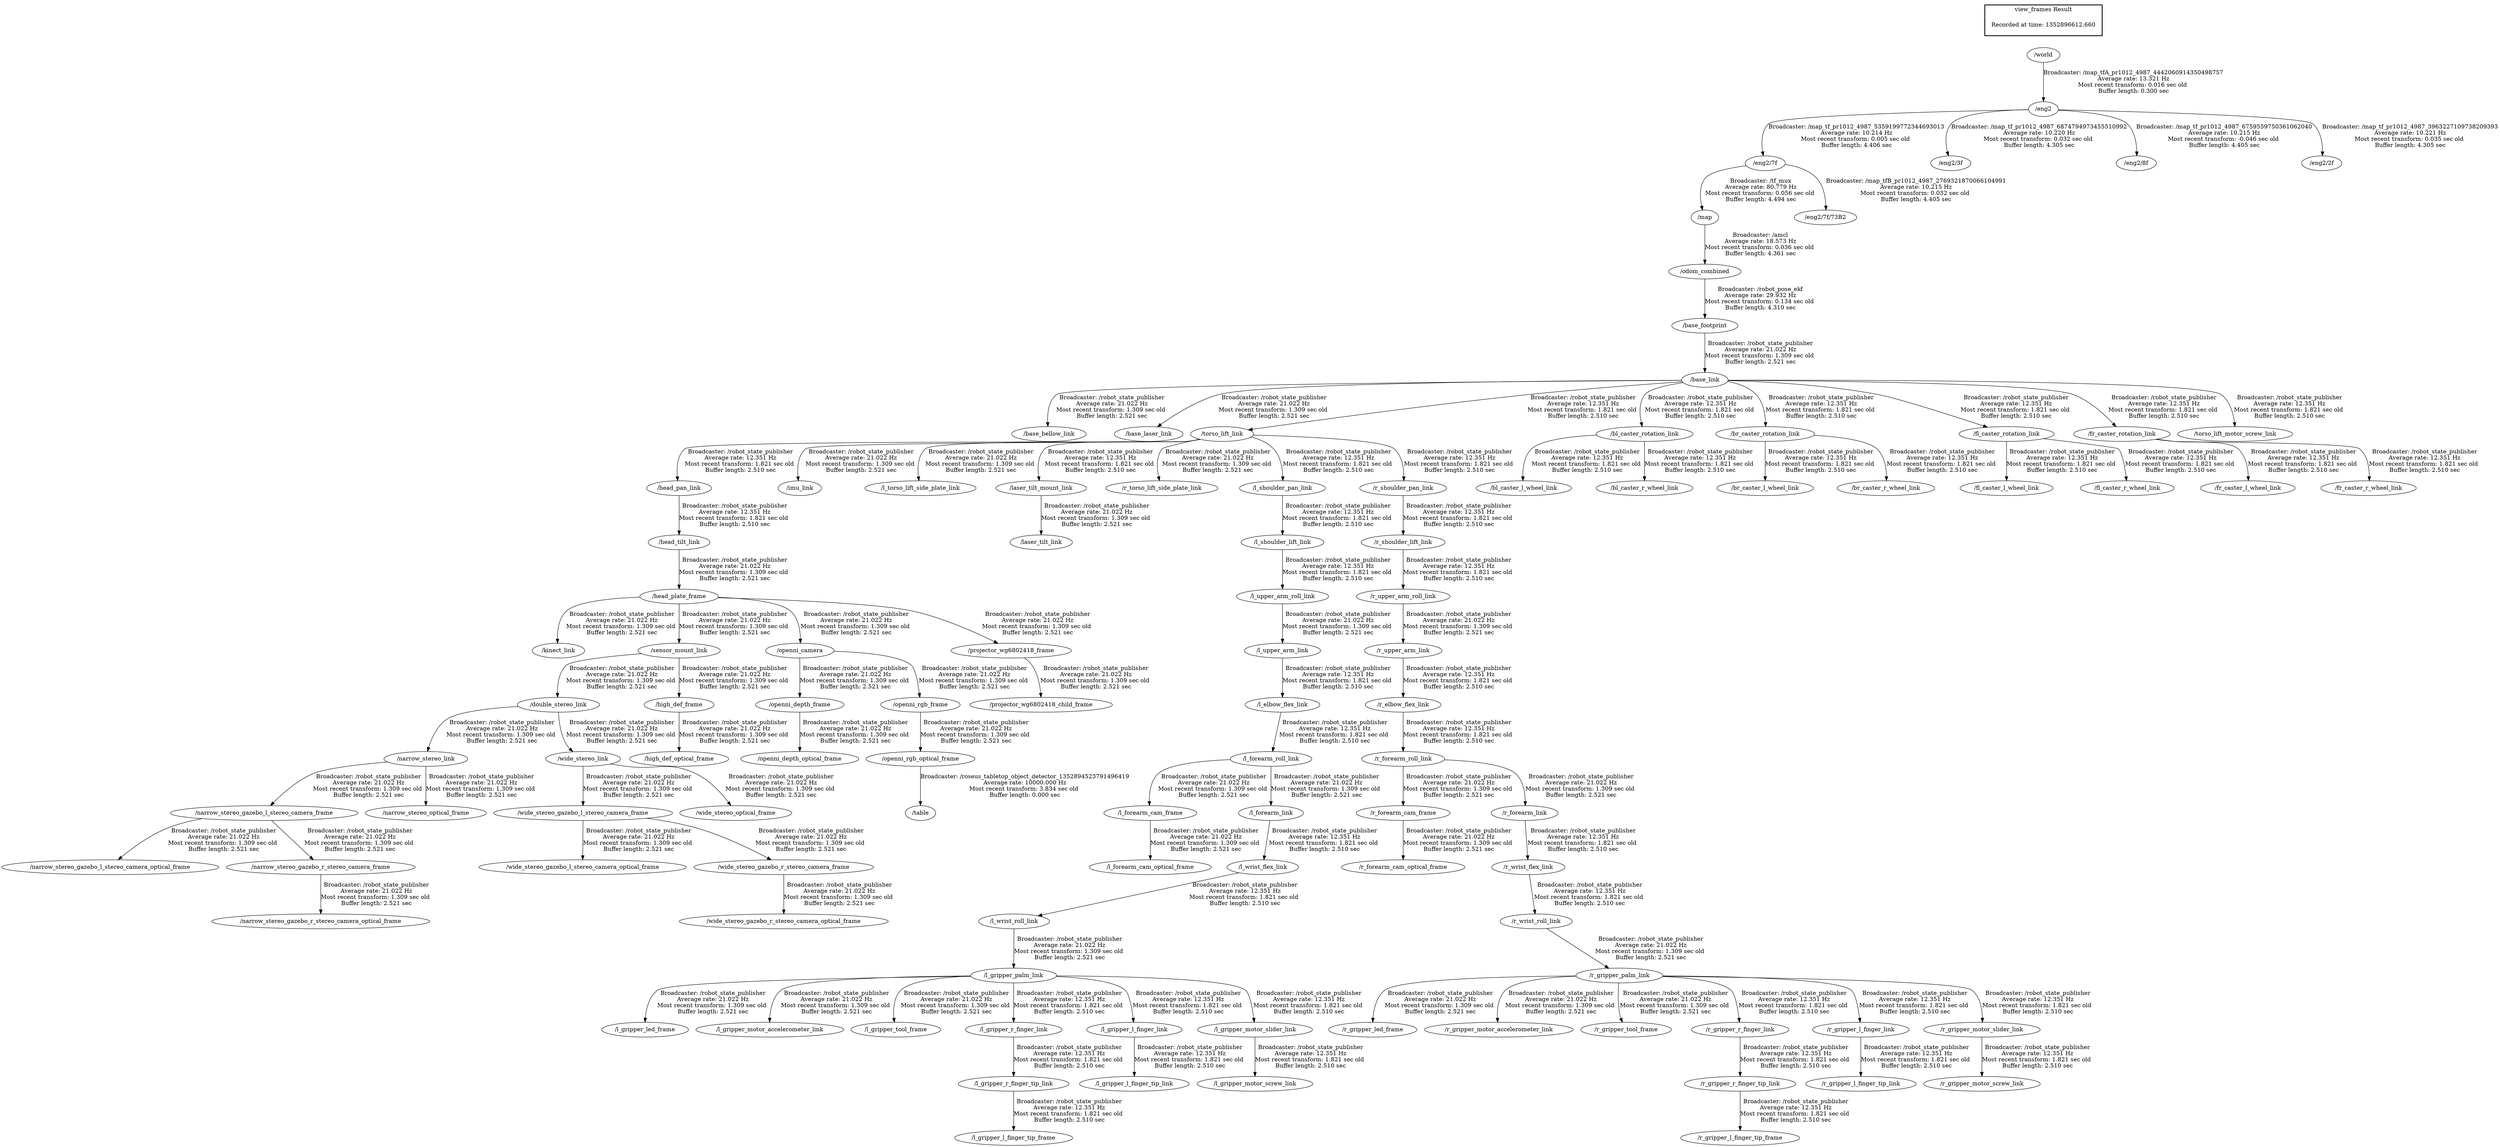 digraph G {
"/eng2/7f" -> "/map"[label="Broadcaster: /tf_mux\nAverage rate: 80.779 Hz\nMost recent transform: 0.056 sec old \nBuffer length: 4.494 sec\n"];
"/eng2" -> "/eng2/7f"[label="Broadcaster: /map_tf_pr1012_4987_5359199772344693013\nAverage rate: 10.214 Hz\nMost recent transform: 0.005 sec old \nBuffer length: 4.406 sec\n"];
"/eng2/7f" -> "/eng2/7f/73B2"[label="Broadcaster: /map_tfB_pr1012_4987_2769321870066104991\nAverage rate: 10.215 Hz\nMost recent transform: 0.032 sec old \nBuffer length: 4.405 sec\n"];
"/world" -> "/eng2"[label="Broadcaster: /map_tfA_pr1012_4987_4442060914350498757\nAverage rate: 13.321 Hz\nMost recent transform: 0.016 sec old \nBuffer length: 0.300 sec\n"];
"/eng2" -> "/eng2/3f"[label="Broadcaster: /map_tf_pr1012_4987_6874794973455510992\nAverage rate: 10.220 Hz\nMost recent transform: 0.032 sec old \nBuffer length: 4.305 sec\n"];
"/map" -> "/odom_combined"[label="Broadcaster: /amcl\nAverage rate: 18.573 Hz\nMost recent transform: 0.036 sec old \nBuffer length: 4.361 sec\n"];
"/eng2" -> "/eng2/8f"[label="Broadcaster: /map_tf_pr1012_4987_6759559750361062040\nAverage rate: 10.215 Hz\nMost recent transform: -0.046 sec old \nBuffer length: 4.405 sec\n"];
"/odom_combined" -> "/base_footprint"[label="Broadcaster: /robot_pose_ekf\nAverage rate: 29.932 Hz\nMost recent transform: 0.134 sec old \nBuffer length: 4.310 sec\n"];
"/base_link" -> "/base_bellow_link"[label="Broadcaster: /robot_state_publisher\nAverage rate: 21.022 Hz\nMost recent transform: 1.309 sec old \nBuffer length: 2.521 sec\n"];
"/base_footprint" -> "/base_link"[label="Broadcaster: /robot_state_publisher\nAverage rate: 21.022 Hz\nMost recent transform: 1.309 sec old \nBuffer length: 2.521 sec\n"];
"/head_plate_frame" -> "/kinect_link"[label="Broadcaster: /robot_state_publisher\nAverage rate: 21.022 Hz\nMost recent transform: 1.309 sec old \nBuffer length: 2.521 sec\n"];
"/head_tilt_link" -> "/head_plate_frame"[label="Broadcaster: /robot_state_publisher\nAverage rate: 21.022 Hz\nMost recent transform: 1.309 sec old \nBuffer length: 2.521 sec\n"];
"/base_link" -> "/base_laser_link"[label="Broadcaster: /robot_state_publisher\nAverage rate: 21.022 Hz\nMost recent transform: 1.309 sec old \nBuffer length: 2.521 sec\n"];
"/sensor_mount_link" -> "/double_stereo_link"[label="Broadcaster: /robot_state_publisher\nAverage rate: 21.022 Hz\nMost recent transform: 1.309 sec old \nBuffer length: 2.521 sec\n"];
"/head_plate_frame" -> "/sensor_mount_link"[label="Broadcaster: /robot_state_publisher\nAverage rate: 21.022 Hz\nMost recent transform: 1.309 sec old \nBuffer length: 2.521 sec\n"];
"/head_pan_link" -> "/head_tilt_link"[label="Broadcaster: /robot_state_publisher\nAverage rate: 12.351 Hz\nMost recent transform: 1.821 sec old \nBuffer length: 2.510 sec\n"];
"/sensor_mount_link" -> "/high_def_frame"[label="Broadcaster: /robot_state_publisher\nAverage rate: 21.022 Hz\nMost recent transform: 1.309 sec old \nBuffer length: 2.521 sec\n"];
"/high_def_frame" -> "/high_def_optical_frame"[label="Broadcaster: /robot_state_publisher\nAverage rate: 21.022 Hz\nMost recent transform: 1.309 sec old \nBuffer length: 2.521 sec\n"];
"/torso_lift_link" -> "/imu_link"[label="Broadcaster: /robot_state_publisher\nAverage rate: 21.022 Hz\nMost recent transform: 1.309 sec old \nBuffer length: 2.521 sec\n"];
"/base_link" -> "/torso_lift_link"[label="Broadcaster: /robot_state_publisher\nAverage rate: 12.351 Hz\nMost recent transform: 1.821 sec old \nBuffer length: 2.510 sec\n"];
"/l_forearm_roll_link" -> "/l_forearm_cam_frame"[label="Broadcaster: /robot_state_publisher\nAverage rate: 21.022 Hz\nMost recent transform: 1.309 sec old \nBuffer length: 2.521 sec\n"];
"/l_elbow_flex_link" -> "/l_forearm_roll_link"[label="Broadcaster: /robot_state_publisher\nAverage rate: 12.351 Hz\nMost recent transform: 1.821 sec old \nBuffer length: 2.510 sec\n"];
"/l_forearm_cam_frame" -> "/l_forearm_cam_optical_frame"[label="Broadcaster: /robot_state_publisher\nAverage rate: 21.022 Hz\nMost recent transform: 1.309 sec old \nBuffer length: 2.521 sec\n"];
"/l_forearm_roll_link" -> "/l_forearm_link"[label="Broadcaster: /robot_state_publisher\nAverage rate: 21.022 Hz\nMost recent transform: 1.309 sec old \nBuffer length: 2.521 sec\n"];
"/l_gripper_palm_link" -> "/l_gripper_led_frame"[label="Broadcaster: /robot_state_publisher\nAverage rate: 21.022 Hz\nMost recent transform: 1.309 sec old \nBuffer length: 2.521 sec\n"];
"/l_wrist_roll_link" -> "/l_gripper_palm_link"[label="Broadcaster: /robot_state_publisher\nAverage rate: 21.022 Hz\nMost recent transform: 1.309 sec old \nBuffer length: 2.521 sec\n"];
"/l_gripper_palm_link" -> "/l_gripper_motor_accelerometer_link"[label="Broadcaster: /robot_state_publisher\nAverage rate: 21.022 Hz\nMost recent transform: 1.309 sec old \nBuffer length: 2.521 sec\n"];
"/l_wrist_flex_link" -> "/l_wrist_roll_link"[label="Broadcaster: /robot_state_publisher\nAverage rate: 12.351 Hz\nMost recent transform: 1.821 sec old \nBuffer length: 2.510 sec\n"];
"/l_gripper_palm_link" -> "/l_gripper_tool_frame"[label="Broadcaster: /robot_state_publisher\nAverage rate: 21.022 Hz\nMost recent transform: 1.309 sec old \nBuffer length: 2.521 sec\n"];
"/torso_lift_link" -> "/l_torso_lift_side_plate_link"[label="Broadcaster: /robot_state_publisher\nAverage rate: 21.022 Hz\nMost recent transform: 1.309 sec old \nBuffer length: 2.521 sec\n"];
"/l_upper_arm_roll_link" -> "/l_upper_arm_link"[label="Broadcaster: /robot_state_publisher\nAverage rate: 21.022 Hz\nMost recent transform: 1.309 sec old \nBuffer length: 2.521 sec\n"];
"/l_shoulder_lift_link" -> "/l_upper_arm_roll_link"[label="Broadcaster: /robot_state_publisher\nAverage rate: 12.351 Hz\nMost recent transform: 1.821 sec old \nBuffer length: 2.510 sec\n"];
"/laser_tilt_mount_link" -> "/laser_tilt_link"[label="Broadcaster: /robot_state_publisher\nAverage rate: 21.022 Hz\nMost recent transform: 1.309 sec old \nBuffer length: 2.521 sec\n"];
"/torso_lift_link" -> "/laser_tilt_mount_link"[label="Broadcaster: /robot_state_publisher\nAverage rate: 12.351 Hz\nMost recent transform: 1.821 sec old \nBuffer length: 2.510 sec\n"];
"/double_stereo_link" -> "/narrow_stereo_link"[label="Broadcaster: /robot_state_publisher\nAverage rate: 21.022 Hz\nMost recent transform: 1.309 sec old \nBuffer length: 2.521 sec\n"];
"/narrow_stereo_link" -> "/narrow_stereo_gazebo_l_stereo_camera_frame"[label="Broadcaster: /robot_state_publisher\nAverage rate: 21.022 Hz\nMost recent transform: 1.309 sec old \nBuffer length: 2.521 sec\n"];
"/narrow_stereo_gazebo_l_stereo_camera_frame" -> "/narrow_stereo_gazebo_l_stereo_camera_optical_frame"[label="Broadcaster: /robot_state_publisher\nAverage rate: 21.022 Hz\nMost recent transform: 1.309 sec old \nBuffer length: 2.521 sec\n"];
"/narrow_stereo_gazebo_l_stereo_camera_frame" -> "/narrow_stereo_gazebo_r_stereo_camera_frame"[label="Broadcaster: /robot_state_publisher\nAverage rate: 21.022 Hz\nMost recent transform: 1.309 sec old \nBuffer length: 2.521 sec\n"];
"/narrow_stereo_gazebo_r_stereo_camera_frame" -> "/narrow_stereo_gazebo_r_stereo_camera_optical_frame"[label="Broadcaster: /robot_state_publisher\nAverage rate: 21.022 Hz\nMost recent transform: 1.309 sec old \nBuffer length: 2.521 sec\n"];
"/narrow_stereo_link" -> "/narrow_stereo_optical_frame"[label="Broadcaster: /robot_state_publisher\nAverage rate: 21.022 Hz\nMost recent transform: 1.309 sec old \nBuffer length: 2.521 sec\n"];
"/head_plate_frame" -> "/openni_camera"[label="Broadcaster: /robot_state_publisher\nAverage rate: 21.022 Hz\nMost recent transform: 1.309 sec old \nBuffer length: 2.521 sec\n"];
"/openni_camera" -> "/openni_depth_frame"[label="Broadcaster: /robot_state_publisher\nAverage rate: 21.022 Hz\nMost recent transform: 1.309 sec old \nBuffer length: 2.521 sec\n"];
"/openni_depth_frame" -> "/openni_depth_optical_frame"[label="Broadcaster: /robot_state_publisher\nAverage rate: 21.022 Hz\nMost recent transform: 1.309 sec old \nBuffer length: 2.521 sec\n"];
"/openni_camera" -> "/openni_rgb_frame"[label="Broadcaster: /robot_state_publisher\nAverage rate: 21.022 Hz\nMost recent transform: 1.309 sec old \nBuffer length: 2.521 sec\n"];
"/openni_rgb_frame" -> "/openni_rgb_optical_frame"[label="Broadcaster: /robot_state_publisher\nAverage rate: 21.022 Hz\nMost recent transform: 1.309 sec old \nBuffer length: 2.521 sec\n"];
"/projector_wg6802418_frame" -> "/projector_wg6802418_child_frame"[label="Broadcaster: /robot_state_publisher\nAverage rate: 21.022 Hz\nMost recent transform: 1.309 sec old \nBuffer length: 2.521 sec\n"];
"/head_plate_frame" -> "/projector_wg6802418_frame"[label="Broadcaster: /robot_state_publisher\nAverage rate: 21.022 Hz\nMost recent transform: 1.309 sec old \nBuffer length: 2.521 sec\n"];
"/r_forearm_roll_link" -> "/r_forearm_cam_frame"[label="Broadcaster: /robot_state_publisher\nAverage rate: 21.022 Hz\nMost recent transform: 1.309 sec old \nBuffer length: 2.521 sec\n"];
"/r_elbow_flex_link" -> "/r_forearm_roll_link"[label="Broadcaster: /robot_state_publisher\nAverage rate: 12.351 Hz\nMost recent transform: 1.821 sec old \nBuffer length: 2.510 sec\n"];
"/r_forearm_cam_frame" -> "/r_forearm_cam_optical_frame"[label="Broadcaster: /robot_state_publisher\nAverage rate: 21.022 Hz\nMost recent transform: 1.309 sec old \nBuffer length: 2.521 sec\n"];
"/r_forearm_roll_link" -> "/r_forearm_link"[label="Broadcaster: /robot_state_publisher\nAverage rate: 21.022 Hz\nMost recent transform: 1.309 sec old \nBuffer length: 2.521 sec\n"];
"/r_gripper_palm_link" -> "/r_gripper_led_frame"[label="Broadcaster: /robot_state_publisher\nAverage rate: 21.022 Hz\nMost recent transform: 1.309 sec old \nBuffer length: 2.521 sec\n"];
"/r_wrist_roll_link" -> "/r_gripper_palm_link"[label="Broadcaster: /robot_state_publisher\nAverage rate: 21.022 Hz\nMost recent transform: 1.309 sec old \nBuffer length: 2.521 sec\n"];
"/r_gripper_palm_link" -> "/r_gripper_motor_accelerometer_link"[label="Broadcaster: /robot_state_publisher\nAverage rate: 21.022 Hz\nMost recent transform: 1.309 sec old \nBuffer length: 2.521 sec\n"];
"/r_wrist_flex_link" -> "/r_wrist_roll_link"[label="Broadcaster: /robot_state_publisher\nAverage rate: 12.351 Hz\nMost recent transform: 1.821 sec old \nBuffer length: 2.510 sec\n"];
"/r_gripper_palm_link" -> "/r_gripper_tool_frame"[label="Broadcaster: /robot_state_publisher\nAverage rate: 21.022 Hz\nMost recent transform: 1.309 sec old \nBuffer length: 2.521 sec\n"];
"/torso_lift_link" -> "/r_torso_lift_side_plate_link"[label="Broadcaster: /robot_state_publisher\nAverage rate: 21.022 Hz\nMost recent transform: 1.309 sec old \nBuffer length: 2.521 sec\n"];
"/r_upper_arm_roll_link" -> "/r_upper_arm_link"[label="Broadcaster: /robot_state_publisher\nAverage rate: 21.022 Hz\nMost recent transform: 1.309 sec old \nBuffer length: 2.521 sec\n"];
"/r_shoulder_lift_link" -> "/r_upper_arm_roll_link"[label="Broadcaster: /robot_state_publisher\nAverage rate: 12.351 Hz\nMost recent transform: 1.821 sec old \nBuffer length: 2.510 sec\n"];
"/double_stereo_link" -> "/wide_stereo_link"[label="Broadcaster: /robot_state_publisher\nAverage rate: 21.022 Hz\nMost recent transform: 1.309 sec old \nBuffer length: 2.521 sec\n"];
"/wide_stereo_link" -> "/wide_stereo_gazebo_l_stereo_camera_frame"[label="Broadcaster: /robot_state_publisher\nAverage rate: 21.022 Hz\nMost recent transform: 1.309 sec old \nBuffer length: 2.521 sec\n"];
"/wide_stereo_gazebo_l_stereo_camera_frame" -> "/wide_stereo_gazebo_l_stereo_camera_optical_frame"[label="Broadcaster: /robot_state_publisher\nAverage rate: 21.022 Hz\nMost recent transform: 1.309 sec old \nBuffer length: 2.521 sec\n"];
"/wide_stereo_gazebo_l_stereo_camera_frame" -> "/wide_stereo_gazebo_r_stereo_camera_frame"[label="Broadcaster: /robot_state_publisher\nAverage rate: 21.022 Hz\nMost recent transform: 1.309 sec old \nBuffer length: 2.521 sec\n"];
"/wide_stereo_gazebo_r_stereo_camera_frame" -> "/wide_stereo_gazebo_r_stereo_camera_optical_frame"[label="Broadcaster: /robot_state_publisher\nAverage rate: 21.022 Hz\nMost recent transform: 1.309 sec old \nBuffer length: 2.521 sec\n"];
"/wide_stereo_link" -> "/wide_stereo_optical_frame"[label="Broadcaster: /robot_state_publisher\nAverage rate: 21.022 Hz\nMost recent transform: 1.309 sec old \nBuffer length: 2.521 sec\n"];
"/bl_caster_rotation_link" -> "/bl_caster_l_wheel_link"[label="Broadcaster: /robot_state_publisher\nAverage rate: 12.351 Hz\nMost recent transform: 1.821 sec old \nBuffer length: 2.510 sec\n"];
"/base_link" -> "/bl_caster_rotation_link"[label="Broadcaster: /robot_state_publisher\nAverage rate: 12.351 Hz\nMost recent transform: 1.821 sec old \nBuffer length: 2.510 sec\n"];
"/bl_caster_rotation_link" -> "/bl_caster_r_wheel_link"[label="Broadcaster: /robot_state_publisher\nAverage rate: 12.351 Hz\nMost recent transform: 1.821 sec old \nBuffer length: 2.510 sec\n"];
"/br_caster_rotation_link" -> "/br_caster_l_wheel_link"[label="Broadcaster: /robot_state_publisher\nAverage rate: 12.351 Hz\nMost recent transform: 1.821 sec old \nBuffer length: 2.510 sec\n"];
"/base_link" -> "/br_caster_rotation_link"[label="Broadcaster: /robot_state_publisher\nAverage rate: 12.351 Hz\nMost recent transform: 1.821 sec old \nBuffer length: 2.510 sec\n"];
"/br_caster_rotation_link" -> "/br_caster_r_wheel_link"[label="Broadcaster: /robot_state_publisher\nAverage rate: 12.351 Hz\nMost recent transform: 1.821 sec old \nBuffer length: 2.510 sec\n"];
"/fl_caster_rotation_link" -> "/fl_caster_l_wheel_link"[label="Broadcaster: /robot_state_publisher\nAverage rate: 12.351 Hz\nMost recent transform: 1.821 sec old \nBuffer length: 2.510 sec\n"];
"/base_link" -> "/fl_caster_rotation_link"[label="Broadcaster: /robot_state_publisher\nAverage rate: 12.351 Hz\nMost recent transform: 1.821 sec old \nBuffer length: 2.510 sec\n"];
"/fl_caster_rotation_link" -> "/fl_caster_r_wheel_link"[label="Broadcaster: /robot_state_publisher\nAverage rate: 12.351 Hz\nMost recent transform: 1.821 sec old \nBuffer length: 2.510 sec\n"];
"/fr_caster_rotation_link" -> "/fr_caster_l_wheel_link"[label="Broadcaster: /robot_state_publisher\nAverage rate: 12.351 Hz\nMost recent transform: 1.821 sec old \nBuffer length: 2.510 sec\n"];
"/base_link" -> "/fr_caster_rotation_link"[label="Broadcaster: /robot_state_publisher\nAverage rate: 12.351 Hz\nMost recent transform: 1.821 sec old \nBuffer length: 2.510 sec\n"];
"/fr_caster_rotation_link" -> "/fr_caster_r_wheel_link"[label="Broadcaster: /robot_state_publisher\nAverage rate: 12.351 Hz\nMost recent transform: 1.821 sec old \nBuffer length: 2.510 sec\n"];
"/torso_lift_link" -> "/head_pan_link"[label="Broadcaster: /robot_state_publisher\nAverage rate: 12.351 Hz\nMost recent transform: 1.821 sec old \nBuffer length: 2.510 sec\n"];
"/l_upper_arm_link" -> "/l_elbow_flex_link"[label="Broadcaster: /robot_state_publisher\nAverage rate: 12.351 Hz\nMost recent transform: 1.821 sec old \nBuffer length: 2.510 sec\n"];
"/l_gripper_r_finger_tip_link" -> "/l_gripper_l_finger_tip_frame"[label="Broadcaster: /robot_state_publisher\nAverage rate: 12.351 Hz\nMost recent transform: 1.821 sec old \nBuffer length: 2.510 sec\n"];
"/l_gripper_r_finger_link" -> "/l_gripper_r_finger_tip_link"[label="Broadcaster: /robot_state_publisher\nAverage rate: 12.351 Hz\nMost recent transform: 1.821 sec old \nBuffer length: 2.510 sec\n"];
"/l_gripper_palm_link" -> "/l_gripper_l_finger_link"[label="Broadcaster: /robot_state_publisher\nAverage rate: 12.351 Hz\nMost recent transform: 1.821 sec old \nBuffer length: 2.510 sec\n"];
"/l_gripper_l_finger_link" -> "/l_gripper_l_finger_tip_link"[label="Broadcaster: /robot_state_publisher\nAverage rate: 12.351 Hz\nMost recent transform: 1.821 sec old \nBuffer length: 2.510 sec\n"];
"/l_gripper_motor_slider_link" -> "/l_gripper_motor_screw_link"[label="Broadcaster: /robot_state_publisher\nAverage rate: 12.351 Hz\nMost recent transform: 1.821 sec old \nBuffer length: 2.510 sec\n"];
"/l_gripper_palm_link" -> "/l_gripper_motor_slider_link"[label="Broadcaster: /robot_state_publisher\nAverage rate: 12.351 Hz\nMost recent transform: 1.821 sec old \nBuffer length: 2.510 sec\n"];
"/l_gripper_palm_link" -> "/l_gripper_r_finger_link"[label="Broadcaster: /robot_state_publisher\nAverage rate: 12.351 Hz\nMost recent transform: 1.821 sec old \nBuffer length: 2.510 sec\n"];
"/l_shoulder_pan_link" -> "/l_shoulder_lift_link"[label="Broadcaster: /robot_state_publisher\nAverage rate: 12.351 Hz\nMost recent transform: 1.821 sec old \nBuffer length: 2.510 sec\n"];
"/torso_lift_link" -> "/l_shoulder_pan_link"[label="Broadcaster: /robot_state_publisher\nAverage rate: 12.351 Hz\nMost recent transform: 1.821 sec old \nBuffer length: 2.510 sec\n"];
"/l_forearm_link" -> "/l_wrist_flex_link"[label="Broadcaster: /robot_state_publisher\nAverage rate: 12.351 Hz\nMost recent transform: 1.821 sec old \nBuffer length: 2.510 sec\n"];
"/r_upper_arm_link" -> "/r_elbow_flex_link"[label="Broadcaster: /robot_state_publisher\nAverage rate: 12.351 Hz\nMost recent transform: 1.821 sec old \nBuffer length: 2.510 sec\n"];
"/r_gripper_r_finger_tip_link" -> "/r_gripper_l_finger_tip_frame"[label="Broadcaster: /robot_state_publisher\nAverage rate: 12.351 Hz\nMost recent transform: 1.821 sec old \nBuffer length: 2.510 sec\n"];
"/r_gripper_r_finger_link" -> "/r_gripper_r_finger_tip_link"[label="Broadcaster: /robot_state_publisher\nAverage rate: 12.351 Hz\nMost recent transform: 1.821 sec old \nBuffer length: 2.510 sec\n"];
"/r_gripper_palm_link" -> "/r_gripper_l_finger_link"[label="Broadcaster: /robot_state_publisher\nAverage rate: 12.351 Hz\nMost recent transform: 1.821 sec old \nBuffer length: 2.510 sec\n"];
"/r_gripper_l_finger_link" -> "/r_gripper_l_finger_tip_link"[label="Broadcaster: /robot_state_publisher\nAverage rate: 12.351 Hz\nMost recent transform: 1.821 sec old \nBuffer length: 2.510 sec\n"];
"/r_gripper_motor_slider_link" -> "/r_gripper_motor_screw_link"[label="Broadcaster: /robot_state_publisher\nAverage rate: 12.351 Hz\nMost recent transform: 1.821 sec old \nBuffer length: 2.510 sec\n"];
"/r_gripper_palm_link" -> "/r_gripper_motor_slider_link"[label="Broadcaster: /robot_state_publisher\nAverage rate: 12.351 Hz\nMost recent transform: 1.821 sec old \nBuffer length: 2.510 sec\n"];
"/r_gripper_palm_link" -> "/r_gripper_r_finger_link"[label="Broadcaster: /robot_state_publisher\nAverage rate: 12.351 Hz\nMost recent transform: 1.821 sec old \nBuffer length: 2.510 sec\n"];
"/r_shoulder_pan_link" -> "/r_shoulder_lift_link"[label="Broadcaster: /robot_state_publisher\nAverage rate: 12.351 Hz\nMost recent transform: 1.821 sec old \nBuffer length: 2.510 sec\n"];
"/torso_lift_link" -> "/r_shoulder_pan_link"[label="Broadcaster: /robot_state_publisher\nAverage rate: 12.351 Hz\nMost recent transform: 1.821 sec old \nBuffer length: 2.510 sec\n"];
"/r_forearm_link" -> "/r_wrist_flex_link"[label="Broadcaster: /robot_state_publisher\nAverage rate: 12.351 Hz\nMost recent transform: 1.821 sec old \nBuffer length: 2.510 sec\n"];
"/base_link" -> "/torso_lift_motor_screw_link"[label="Broadcaster: /robot_state_publisher\nAverage rate: 12.351 Hz\nMost recent transform: 1.821 sec old \nBuffer length: 2.510 sec\n"];
"/eng2" -> "/eng2/2f"[label="Broadcaster: /map_tf_pr1012_4987_3963227109738209393\nAverage rate: 10.221 Hz\nMost recent transform: 0.035 sec old \nBuffer length: 4.305 sec\n"];
"/openni_rgb_optical_frame" -> "/table"[label="Broadcaster: /roseus_tabletop_object_detector_1352894523791496419\nAverage rate: 10000.000 Hz\nMost recent transform: 3.834 sec old \nBuffer length: 0.000 sec\n"];
edge [style=invis];
 subgraph cluster_legend { style=bold; color=black; label ="view_frames Result";
"Recorded at time: 1352896612.660"[ shape=plaintext ] ;
 }->"/world";
}